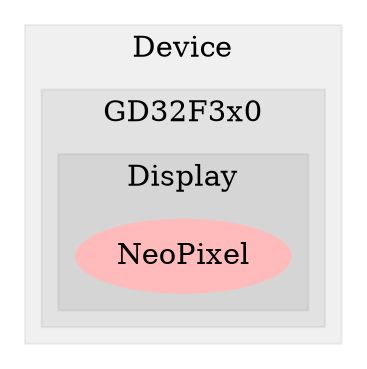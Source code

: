 digraph G {
size="6,4";
ratio="fill";
subgraph cluster_0 {
label="Device";
color="#0000000F";
style="filled";
subgraph cluster_1 {
label="GD32F3x0";
color="#0000000F";
style="filled";
subgraph cluster_2 {
label="Display";
color="#0000000F";
style="filled";
u0[label="NeoPixel",style="filled",fillcolor="#ffbbbb",penwidth="0"];

}

}

}

}
